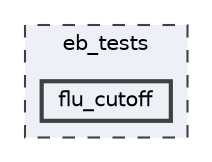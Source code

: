 digraph "/Users/marc/Developer/EGSnrc/HEN_HOUSE/user_codes/egs_brachy/egs_brachy/eb_tests/flu_cutoff"
{
 // LATEX_PDF_SIZE
  bgcolor="transparent";
  edge [fontname=Helvetica,fontsize=10,labelfontname=Helvetica,labelfontsize=10];
  node [fontname=Helvetica,fontsize=10,shape=box,height=0.2,width=0.4];
  compound=true
  subgraph clusterdir_c28d9f9e47a4b1e1799ddc7c63b84293 {
    graph [ bgcolor="#edf0f7", pencolor="grey25", label="eb_tests", fontname=Helvetica,fontsize=10 style="filled,dashed", URL="dir_c28d9f9e47a4b1e1799ddc7c63b84293.html",tooltip=""]
  dir_3ac2f1e8a6cccc40d2c878f14cfa2fa6 [label="flu_cutoff", fillcolor="#edf0f7", color="grey25", style="filled,bold", URL="dir_3ac2f1e8a6cccc40d2c878f14cfa2fa6.html",tooltip=""];
  }
}
